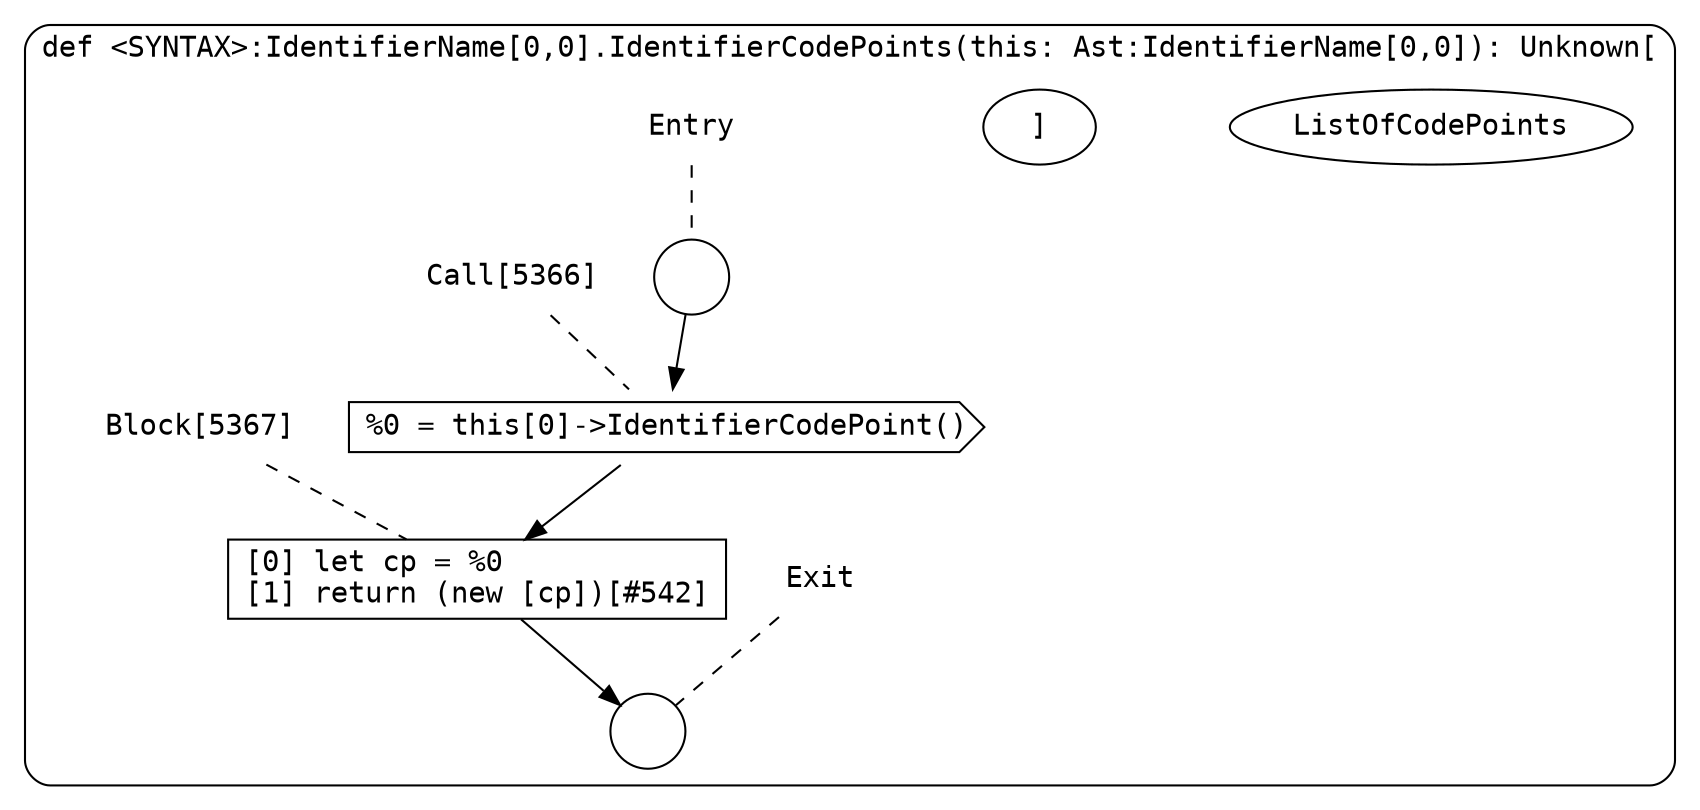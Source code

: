 digraph {
  graph [fontname = "Consolas"]
  node [fontname = "Consolas"]
  edge [fontname = "Consolas"]
  subgraph cluster1170 {
    label = "def <SYNTAX>:IdentifierName[0,0].IdentifierCodePoints(this: Ast:IdentifierName[0,0]): Unknown["ListOfCodePoints"]"
    style = rounded
    cluster1170_entry_name [shape=none, label=<<font color="black">Entry</font>>]
    cluster1170_entry_name -> cluster1170_entry [arrowhead=none, color="black", style=dashed]
    cluster1170_entry [shape=circle label=" " color="black" fillcolor="white" style=filled]
    cluster1170_entry -> node5366 [color="black"]
    cluster1170_exit_name [shape=none, label=<<font color="black">Exit</font>>]
    cluster1170_exit_name -> cluster1170_exit [arrowhead=none, color="black", style=dashed]
    cluster1170_exit [shape=circle label=" " color="black" fillcolor="white" style=filled]
    node5366_name [shape=none, label=<<font color="black">Call[5366]</font>>]
    node5366_name -> node5366 [arrowhead=none, color="black", style=dashed]
    node5366 [shape=cds, label=<<font color="black">%0 = this[0]-&gt;IdentifierCodePoint()</font>> color="black" fillcolor="white", style=filled]
    node5366 -> node5367 [color="black"]
    node5367_name [shape=none, label=<<font color="black">Block[5367]</font>>]
    node5367_name -> node5367 [arrowhead=none, color="black", style=dashed]
    node5367 [shape=box, label=<<font color="black">[0] let cp = %0<BR ALIGN="LEFT"/>[1] return (new [cp])[#542]<BR ALIGN="LEFT"/></font>> color="black" fillcolor="white", style=filled]
    node5367 -> cluster1170_exit [color="black"]
  }
}